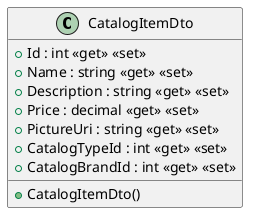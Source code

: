 @startuml CatalogItemDto
class CatalogItemDto  {
    + Id : int <<get>> <<set>>
    + Name : string <<get>> <<set>>
    + Description : string <<get>> <<set>>
    + Price : decimal <<get>> <<set>>
    + PictureUri : string <<get>> <<set>>
    + CatalogTypeId : int <<get>> <<set>>
    + CatalogBrandId : int <<get>> <<set>>
    + CatalogItemDto()
}
@enduml